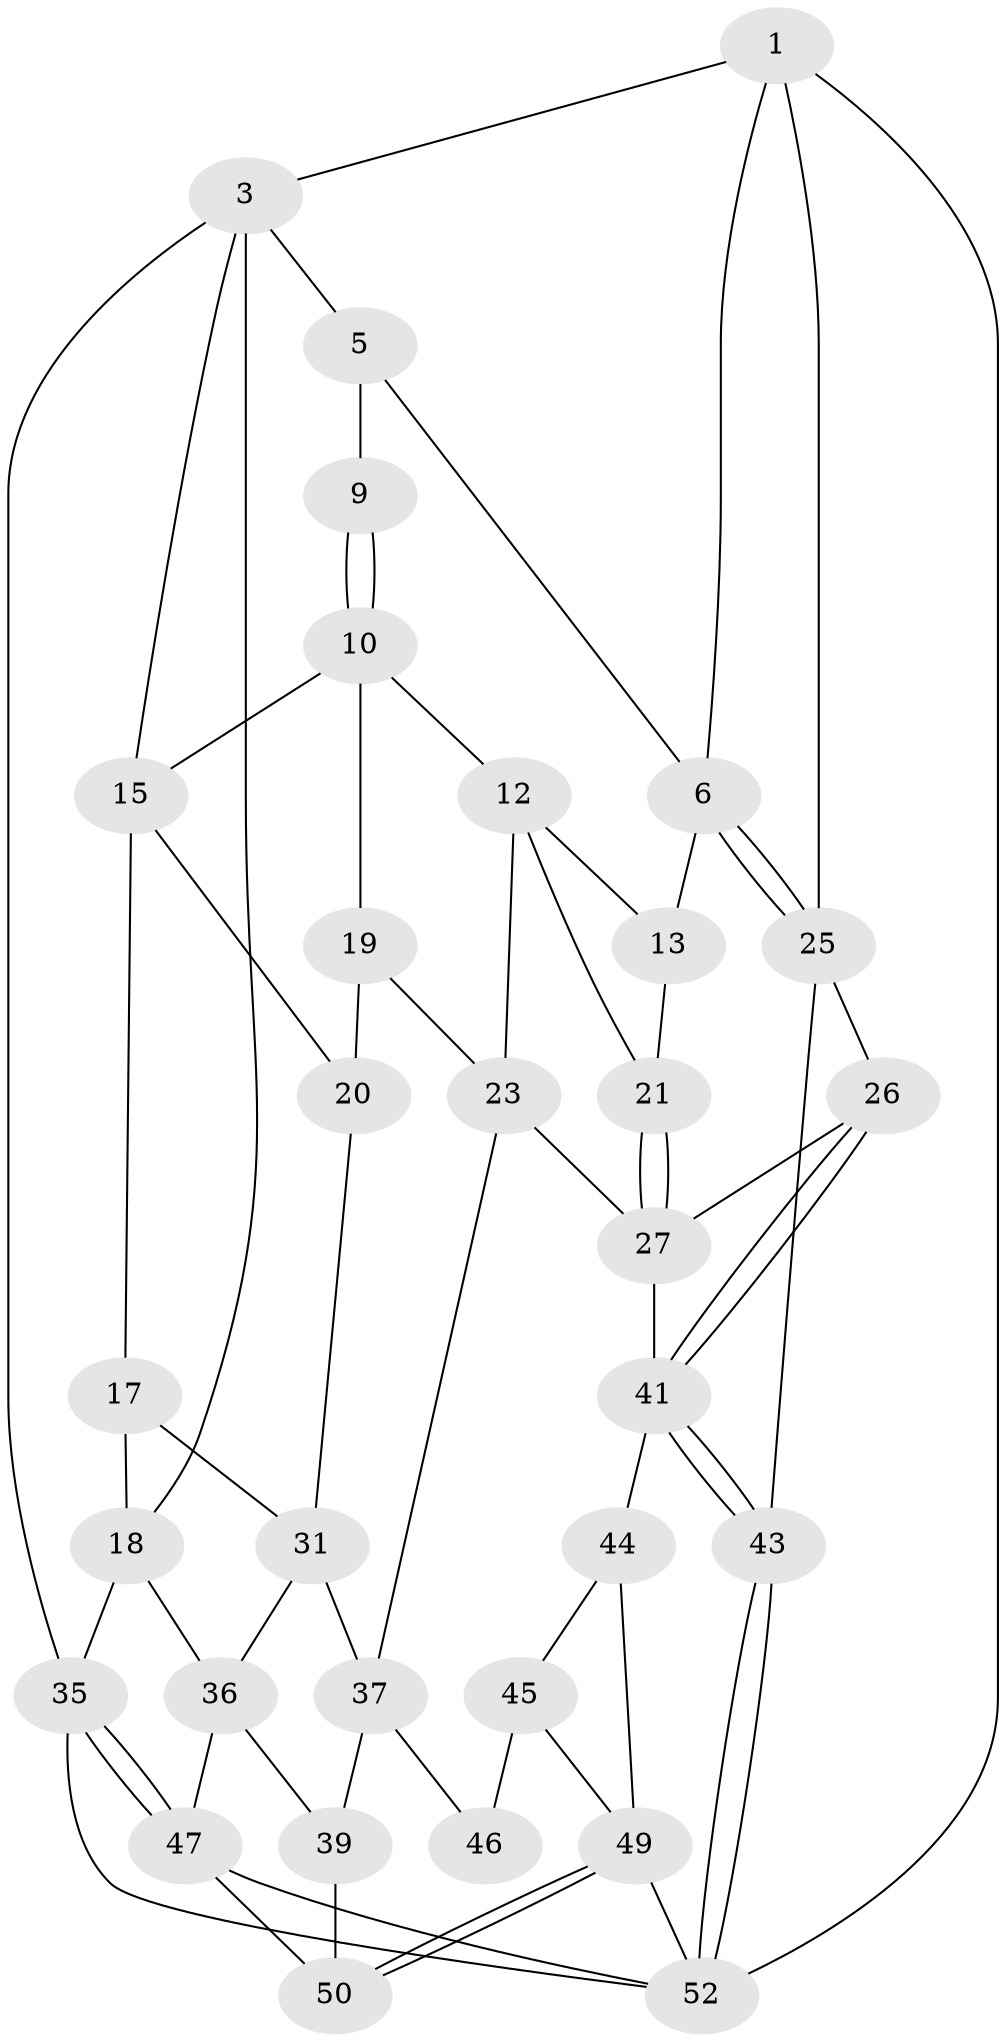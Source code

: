 // Generated by graph-tools (version 1.1) at 2025/52/02/27/25 19:52:41]
// undirected, 32 vertices, 65 edges
graph export_dot {
graph [start="1"]
  node [color=gray90,style=filled];
  1 [pos="+0.8261164293763674+0",super="+2"];
  3 [pos="+0+0",super="+4"];
  5 [pos="+0.6200828180362503+0",super="+8"];
  6 [pos="+0.8484089472759796+0.20132641766423465",super="+7"];
  9 [pos="+0.5357934096248618+0.04619374596803791"];
  10 [pos="+0.34563188949542195+0",super="+11"];
  12 [pos="+0.3616140363801508+0.06060733711442095",super="+22"];
  13 [pos="+0.5176573702426465+0.06674610477592145",super="+14"];
  15 [pos="+0.3147344490851049+0",super="+16"];
  17 [pos="+0.06340972675709418+0.2361012931402113"];
  18 [pos="+0+0.12522326621134752",super="+34"];
  19 [pos="+0.25717513777852824+0.19096375225248485",super="+24"];
  20 [pos="+0.17632797024402921+0.2239581943104425",super="+30"];
  21 [pos="+0.5618362549154456+0.1940137765486468"];
  23 [pos="+0.43643035744254544+0.3450444777668974",super="+29"];
  25 [pos="+0.9451845956886759+0.2994410725836707",super="+33"];
  26 [pos="+0.7925483232814052+0.38505290245462054"];
  27 [pos="+0.6943897344267089+0.4240439798818473",super="+28"];
  31 [pos="+0.3278417138307504+0.43585009026777005",super="+32"];
  35 [pos="+0+1"];
  36 [pos="+0.10212171105428111+0.4895357807987871",super="+40"];
  37 [pos="+0.47702961297416796+0.6400827166431214",super="+38"];
  39 [pos="+0.29638880394730566+0.7087314270320804",super="+51"];
  41 [pos="+0.7933564202987647+0.6689124707027322",super="+42"];
  43 [pos="+1+0.6350959997429318"];
  44 [pos="+0.7365344001442841+0.6929459995213402"];
  45 [pos="+0.7132872368780369+0.697604866495858",super="+48"];
  46 [pos="+0.5583326805089851+0.6989583948358218"];
  47 [pos="+0+1",super="+56"];
  49 [pos="+0.5837562981608517+0.8889217475490038",super="+54"];
  50 [pos="+0.580593762672471+0.8887776173041289",super="+55"];
  52 [pos="+1+1",super="+53"];
  1 -- 6;
  1 -- 3;
  1 -- 52;
  1 -- 25;
  3 -- 18;
  3 -- 35;
  3 -- 5;
  3 -- 15;
  5 -- 9;
  5 -- 6;
  6 -- 25;
  6 -- 25;
  6 -- 13;
  9 -- 10;
  9 -- 10;
  10 -- 15;
  10 -- 19;
  10 -- 12;
  12 -- 13;
  12 -- 21;
  12 -- 23;
  13 -- 21;
  15 -- 17;
  15 -- 20;
  17 -- 18;
  17 -- 31;
  18 -- 35;
  18 -- 36;
  19 -- 20 [weight=2];
  19 -- 23;
  20 -- 31;
  21 -- 27;
  21 -- 27;
  23 -- 27;
  23 -- 37;
  25 -- 26;
  25 -- 43;
  26 -- 27;
  26 -- 41;
  26 -- 41;
  27 -- 41;
  31 -- 37;
  31 -- 36;
  35 -- 47;
  35 -- 47;
  35 -- 52;
  36 -- 47;
  36 -- 39;
  37 -- 46;
  37 -- 39;
  39 -- 50 [weight=2];
  41 -- 43;
  41 -- 43;
  41 -- 44;
  43 -- 52;
  43 -- 52;
  44 -- 45;
  44 -- 49;
  45 -- 46 [weight=2];
  45 -- 49;
  47 -- 50;
  47 -- 52;
  49 -- 50;
  49 -- 50;
  49 -- 52;
}
